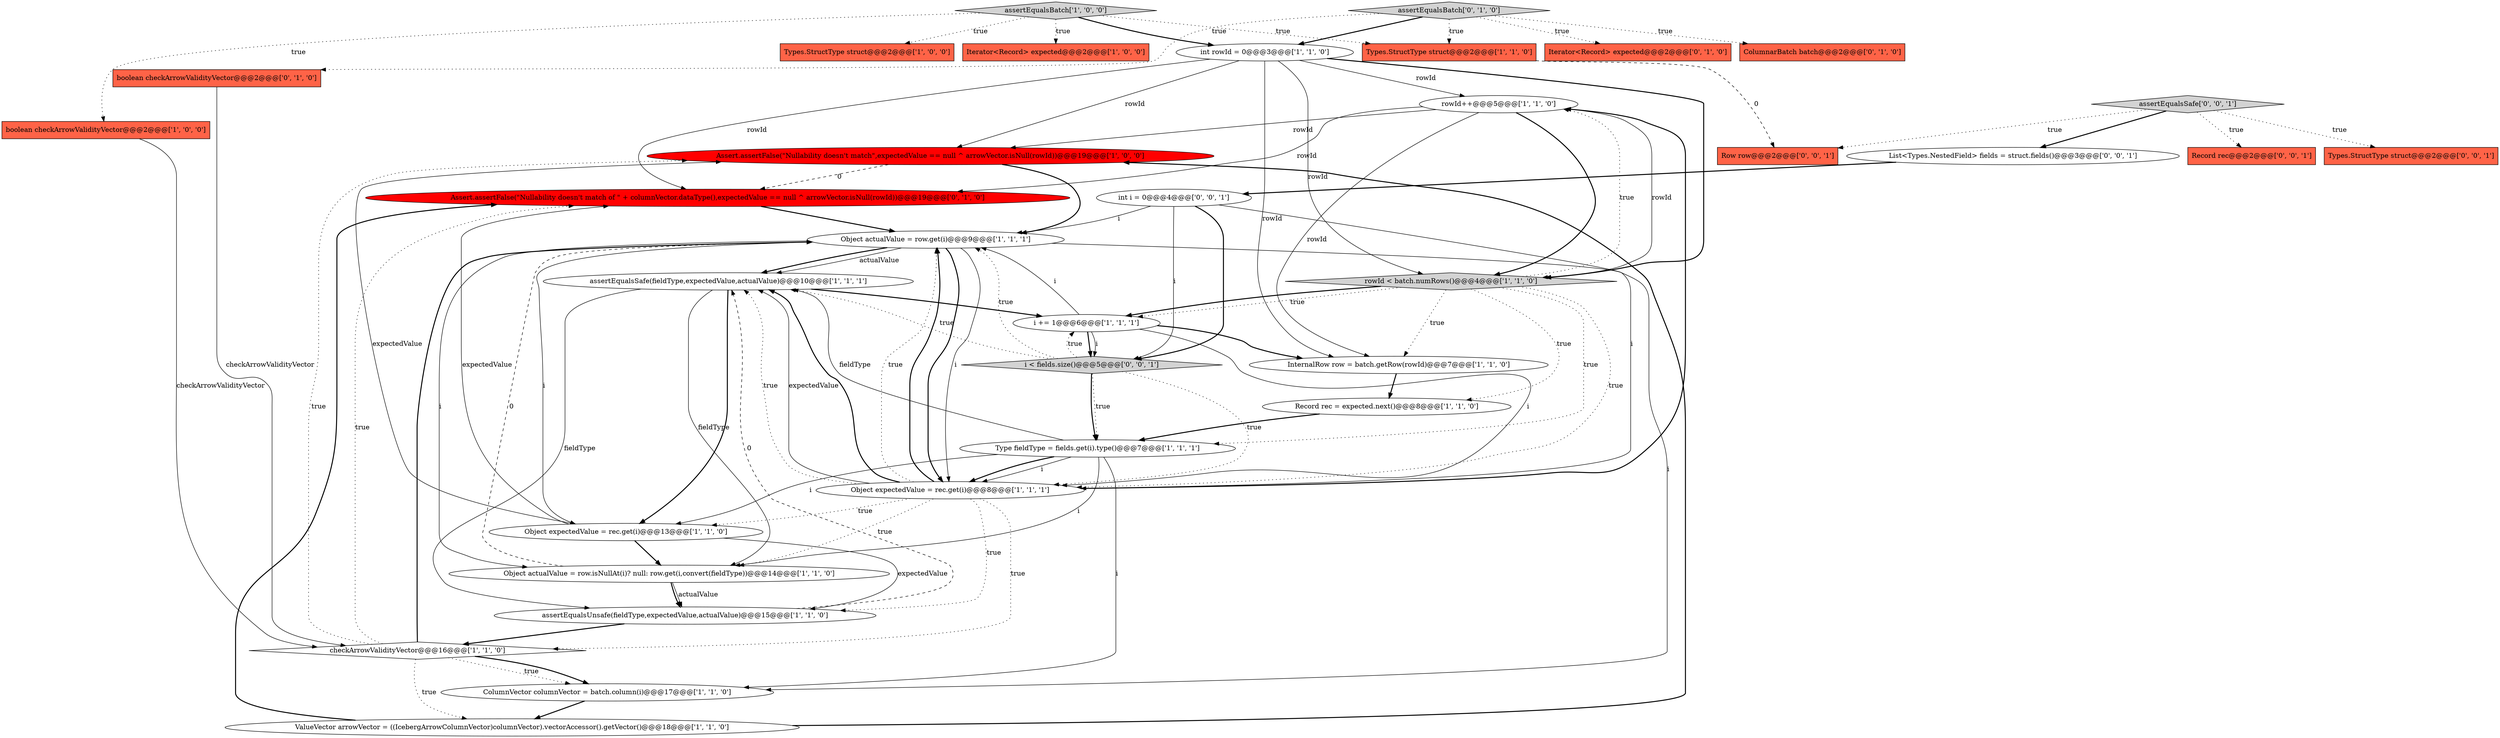 digraph {
7 [style = filled, label = "rowId++@@@5@@@['1', '1', '0']", fillcolor = white, shape = ellipse image = "AAA0AAABBB1BBB"];
12 [style = filled, label = "Assert.assertFalse(\"Nullability doesn't match\",expectedValue == null ^ arrowVector.isNull(rowId))@@@19@@@['1', '0', '0']", fillcolor = red, shape = ellipse image = "AAA1AAABBB1BBB"];
10 [style = filled, label = "assertEqualsSafe(fieldType,expectedValue,actualValue)@@@10@@@['1', '1', '1']", fillcolor = white, shape = ellipse image = "AAA0AAABBB1BBB"];
0 [style = filled, label = "Iterator<Record> expected@@@2@@@['1', '0', '0']", fillcolor = tomato, shape = box image = "AAA0AAABBB1BBB"];
6 [style = filled, label = "rowId < batch.numRows()@@@4@@@['1', '1', '0']", fillcolor = lightgray, shape = diamond image = "AAA0AAABBB1BBB"];
17 [style = filled, label = "Object expectedValue = rec.get(i)@@@8@@@['1', '1', '1']", fillcolor = white, shape = ellipse image = "AAA0AAABBB1BBB"];
16 [style = filled, label = "assertEqualsBatch['1', '0', '0']", fillcolor = lightgray, shape = diamond image = "AAA0AAABBB1BBB"];
18 [style = filled, label = "checkArrowValidityVector@@@16@@@['1', '1', '0']", fillcolor = white, shape = diamond image = "AAA0AAABBB1BBB"];
8 [style = filled, label = "assertEqualsUnsafe(fieldType,expectedValue,actualValue)@@@15@@@['1', '1', '0']", fillcolor = white, shape = ellipse image = "AAA0AAABBB1BBB"];
26 [style = filled, label = "Assert.assertFalse(\"Nullability doesn't match of \" + columnVector.dataType(),expectedValue == null ^ arrowVector.isNull(rowId))@@@19@@@['0', '1', '0']", fillcolor = red, shape = ellipse image = "AAA1AAABBB2BBB"];
5 [style = filled, label = "ColumnVector columnVector = batch.column(i)@@@17@@@['1', '1', '0']", fillcolor = white, shape = ellipse image = "AAA0AAABBB1BBB"];
28 [style = filled, label = "List<Types.NestedField> fields = struct.fields()@@@3@@@['0', '0', '1']", fillcolor = white, shape = ellipse image = "AAA0AAABBB3BBB"];
32 [style = filled, label = "Row row@@@2@@@['0', '0', '1']", fillcolor = tomato, shape = box image = "AAA0AAABBB3BBB"];
30 [style = filled, label = "Record rec@@@2@@@['0', '0', '1']", fillcolor = tomato, shape = box image = "AAA0AAABBB3BBB"];
21 [style = filled, label = "Types.StructType struct@@@2@@@['1', '1', '0']", fillcolor = tomato, shape = box image = "AAA0AAABBB1BBB"];
20 [style = filled, label = "Type fieldType = fields.get(i).type()@@@7@@@['1', '1', '1']", fillcolor = white, shape = ellipse image = "AAA0AAABBB1BBB"];
23 [style = filled, label = "boolean checkArrowValidityVector@@@2@@@['0', '1', '0']", fillcolor = tomato, shape = box image = "AAA0AAABBB2BBB"];
2 [style = filled, label = "InternalRow row = batch.getRow(rowId)@@@7@@@['1', '1', '0']", fillcolor = white, shape = ellipse image = "AAA0AAABBB1BBB"];
24 [style = filled, label = "assertEqualsBatch['0', '1', '0']", fillcolor = lightgray, shape = diamond image = "AAA0AAABBB2BBB"];
4 [style = filled, label = "Object actualValue = row.get(i)@@@9@@@['1', '1', '1']", fillcolor = white, shape = ellipse image = "AAA0AAABBB1BBB"];
31 [style = filled, label = "int i = 0@@@4@@@['0', '0', '1']", fillcolor = white, shape = ellipse image = "AAA0AAABBB3BBB"];
13 [style = filled, label = "Object actualValue = row.isNullAt(i)? null: row.get(i,convert(fieldType))@@@14@@@['1', '1', '0']", fillcolor = white, shape = ellipse image = "AAA0AAABBB1BBB"];
27 [style = filled, label = "i < fields.size()@@@5@@@['0', '0', '1']", fillcolor = lightgray, shape = diamond image = "AAA0AAABBB3BBB"];
11 [style = filled, label = "boolean checkArrowValidityVector@@@2@@@['1', '0', '0']", fillcolor = tomato, shape = box image = "AAA0AAABBB1BBB"];
3 [style = filled, label = "Record rec = expected.next()@@@8@@@['1', '1', '0']", fillcolor = white, shape = ellipse image = "AAA0AAABBB1BBB"];
29 [style = filled, label = "Types.StructType struct@@@2@@@['0', '0', '1']", fillcolor = tomato, shape = box image = "AAA0AAABBB3BBB"];
25 [style = filled, label = "Iterator<Record> expected@@@2@@@['0', '1', '0']", fillcolor = tomato, shape = box image = "AAA0AAABBB2BBB"];
14 [style = filled, label = "int rowId = 0@@@3@@@['1', '1', '0']", fillcolor = white, shape = ellipse image = "AAA0AAABBB1BBB"];
33 [style = filled, label = "assertEqualsSafe['0', '0', '1']", fillcolor = lightgray, shape = diamond image = "AAA0AAABBB3BBB"];
1 [style = filled, label = "Object expectedValue = rec.get(i)@@@13@@@['1', '1', '0']", fillcolor = white, shape = ellipse image = "AAA0AAABBB1BBB"];
15 [style = filled, label = "i += 1@@@6@@@['1', '1', '1']", fillcolor = white, shape = ellipse image = "AAA0AAABBB1BBB"];
19 [style = filled, label = "ValueVector arrowVector = ((IcebergArrowColumnVector)columnVector).vectorAccessor().getVector()@@@18@@@['1', '1', '0']", fillcolor = white, shape = ellipse image = "AAA0AAABBB1BBB"];
22 [style = filled, label = "ColumnarBatch batch@@@2@@@['0', '1', '0']", fillcolor = tomato, shape = box image = "AAA0AAABBB2BBB"];
9 [style = filled, label = "Types.StructType struct@@@2@@@['1', '0', '0']", fillcolor = tomato, shape = box image = "AAA0AAABBB1BBB"];
16->9 [style = dotted, label="true"];
8->10 [style = dashed, label="0"];
17->10 [style = solid, label="expectedValue"];
24->25 [style = dotted, label="true"];
17->1 [style = dotted, label="true"];
4->1 [style = solid, label="i"];
15->4 [style = solid, label="i"];
31->27 [style = solid, label="i"];
7->2 [style = solid, label="rowId"];
27->15 [style = dotted, label="true"];
1->26 [style = solid, label="expectedValue"];
1->13 [style = bold, label=""];
20->17 [style = solid, label="i"];
12->26 [style = dashed, label="0"];
17->8 [style = dotted, label="true"];
20->1 [style = solid, label="i"];
16->14 [style = bold, label=""];
7->12 [style = solid, label="rowId"];
6->3 [style = dotted, label="true"];
24->21 [style = dotted, label="true"];
10->8 [style = solid, label="fieldType"];
6->15 [style = dotted, label="true"];
7->6 [style = solid, label="rowId"];
19->12 [style = bold, label=""];
33->32 [style = dotted, label="true"];
8->18 [style = bold, label=""];
33->28 [style = bold, label=""];
26->4 [style = bold, label=""];
4->17 [style = solid, label="i"];
21->32 [style = dashed, label="0"];
6->20 [style = dotted, label="true"];
18->4 [style = bold, label=""];
31->27 [style = bold, label=""];
15->27 [style = solid, label="i"];
18->26 [style = dotted, label="true"];
27->20 [style = dotted, label="true"];
19->26 [style = bold, label=""];
24->22 [style = dotted, label="true"];
7->6 [style = bold, label=""];
23->18 [style = solid, label="checkArrowValidityVector"];
6->7 [style = dotted, label="true"];
16->21 [style = dotted, label="true"];
18->5 [style = dotted, label="true"];
10->1 [style = bold, label=""];
16->11 [style = dotted, label="true"];
27->20 [style = bold, label=""];
14->6 [style = bold, label=""];
1->8 [style = solid, label="expectedValue"];
17->10 [style = bold, label=""];
4->10 [style = bold, label=""];
4->17 [style = bold, label=""];
17->18 [style = dotted, label="true"];
17->4 [style = dotted, label="true"];
2->3 [style = bold, label=""];
28->31 [style = bold, label=""];
18->19 [style = dotted, label="true"];
4->5 [style = solid, label="i"];
27->4 [style = dotted, label="true"];
20->13 [style = solid, label="i"];
6->15 [style = bold, label=""];
5->19 [style = bold, label=""];
1->12 [style = solid, label="expectedValue"];
6->2 [style = dotted, label="true"];
24->23 [style = dotted, label="true"];
13->8 [style = solid, label="actualValue"];
11->18 [style = solid, label="checkArrowValidityVector"];
7->26 [style = solid, label="rowId"];
33->29 [style = dotted, label="true"];
27->17 [style = dotted, label="true"];
4->10 [style = solid, label="actualValue"];
31->17 [style = solid, label="i"];
17->4 [style = bold, label=""];
14->12 [style = solid, label="rowId"];
20->5 [style = solid, label="i"];
15->2 [style = bold, label=""];
20->17 [style = bold, label=""];
10->15 [style = bold, label=""];
27->10 [style = dotted, label="true"];
20->10 [style = solid, label="fieldType"];
14->2 [style = solid, label="rowId"];
33->30 [style = dotted, label="true"];
6->17 [style = dotted, label="true"];
4->13 [style = solid, label="i"];
14->7 [style = solid, label="rowId"];
14->26 [style = solid, label="rowId"];
24->14 [style = bold, label=""];
17->7 [style = bold, label=""];
15->17 [style = solid, label="i"];
17->10 [style = dotted, label="true"];
3->20 [style = bold, label=""];
18->12 [style = dotted, label="true"];
16->0 [style = dotted, label="true"];
12->4 [style = bold, label=""];
14->6 [style = solid, label="rowId"];
18->5 [style = bold, label=""];
10->13 [style = solid, label="fieldType"];
13->4 [style = dashed, label="0"];
31->4 [style = solid, label="i"];
13->8 [style = bold, label=""];
17->13 [style = dotted, label="true"];
15->27 [style = bold, label=""];
}
